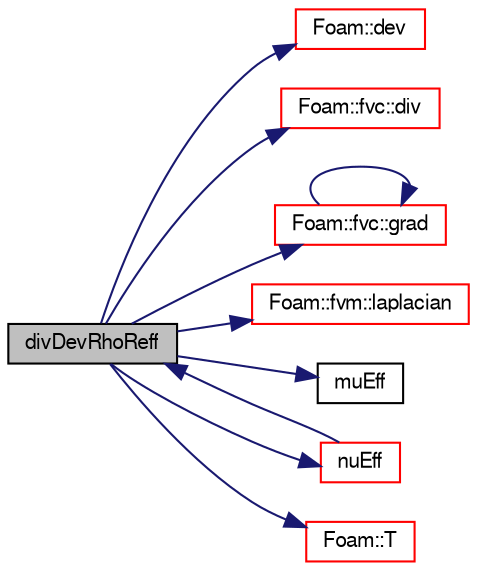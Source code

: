 digraph "divDevRhoReff"
{
  bgcolor="transparent";
  edge [fontname="FreeSans",fontsize="10",labelfontname="FreeSans",labelfontsize="10"];
  node [fontname="FreeSans",fontsize="10",shape=record];
  rankdir="LR";
  Node1980 [label="divDevRhoReff",height=0.2,width=0.4,color="black", fillcolor="grey75", style="filled", fontcolor="black"];
  Node1980 -> Node1981 [color="midnightblue",fontsize="10",style="solid",fontname="FreeSans"];
  Node1981 [label="Foam::dev",height=0.2,width=0.4,color="red",URL="$a21124.html#a042ede1d98e91923a7cc5e14e9f86854"];
  Node1980 -> Node1985 [color="midnightblue",fontsize="10",style="solid",fontname="FreeSans"];
  Node1985 [label="Foam::fvc::div",height=0.2,width=0.4,color="red",URL="$a21134.html#a585533948ad80abfe589d920c641f251"];
  Node1980 -> Node2284 [color="midnightblue",fontsize="10",style="solid",fontname="FreeSans"];
  Node2284 [label="Foam::fvc::grad",height=0.2,width=0.4,color="red",URL="$a21134.html#a7c00ec90ecc15ed3005255e42c52827a"];
  Node2284 -> Node2284 [color="midnightblue",fontsize="10",style="solid",fontname="FreeSans"];
  Node1980 -> Node2286 [color="midnightblue",fontsize="10",style="solid",fontname="FreeSans"];
  Node2286 [label="Foam::fvm::laplacian",height=0.2,width=0.4,color="red",URL="$a21135.html#a05679b154654e47e9f1e2fbd2bc0bae0"];
  Node1980 -> Node2287 [color="midnightblue",fontsize="10",style="solid",fontname="FreeSans"];
  Node2287 [label="muEff",height=0.2,width=0.4,color="black",URL="$a38300.html#a34e36cd6052f479da33feeb0fa059916"];
  Node1980 -> Node2288 [color="midnightblue",fontsize="10",style="solid",fontname="FreeSans"];
  Node2288 [label="nuEff",height=0.2,width=0.4,color="red",URL="$a31038.html#a253447ded10e8fc7fceccbbea00f98ad",tooltip="Return the effective viscosity, i.e. the laminar viscosity. "];
  Node2288 -> Node1980 [color="midnightblue",fontsize="10",style="solid",fontname="FreeSans"];
  Node1980 -> Node2258 [color="midnightblue",fontsize="10",style="solid",fontname="FreeSans"];
  Node2258 [label="Foam::T",height=0.2,width=0.4,color="red",URL="$a21124.html#ae57fda0abb14bb0944947c463c6e09d4"];
}

